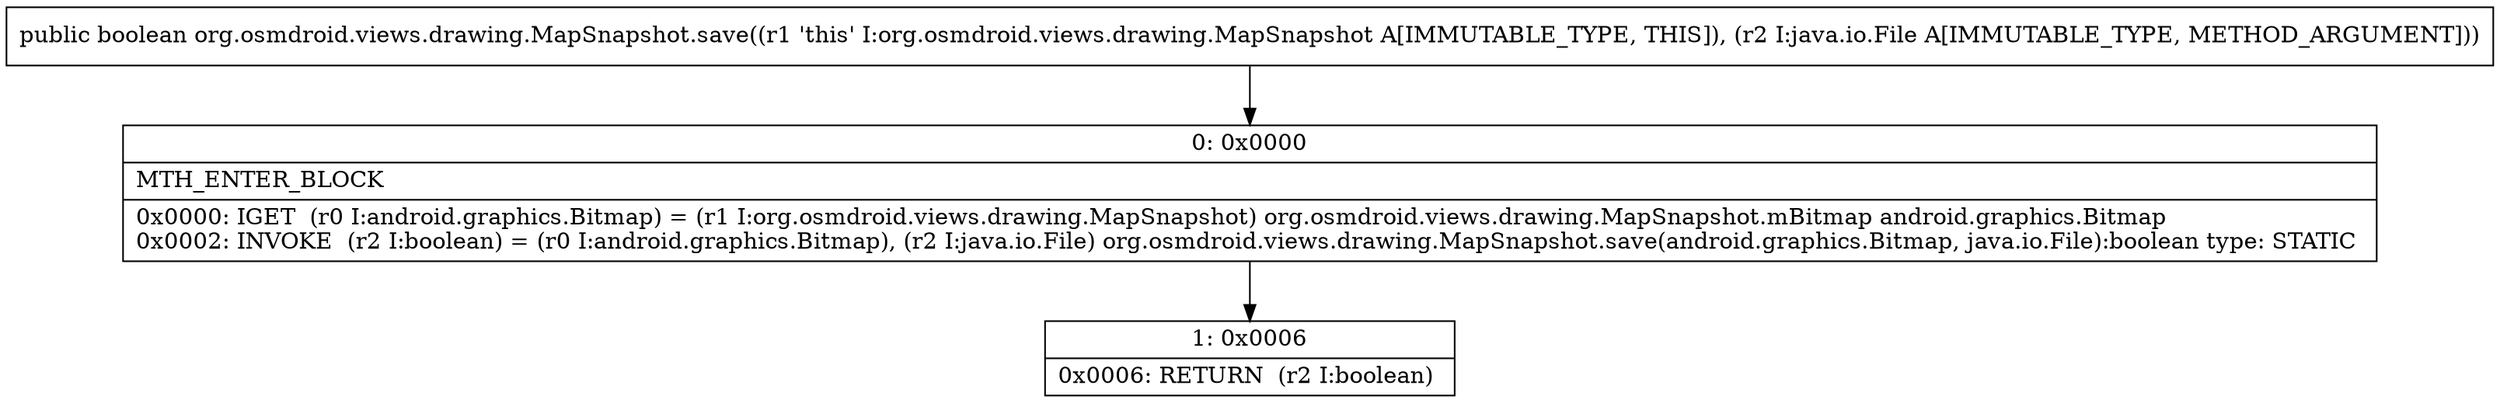 digraph "CFG fororg.osmdroid.views.drawing.MapSnapshot.save(Ljava\/io\/File;)Z" {
Node_0 [shape=record,label="{0\:\ 0x0000|MTH_ENTER_BLOCK\l|0x0000: IGET  (r0 I:android.graphics.Bitmap) = (r1 I:org.osmdroid.views.drawing.MapSnapshot) org.osmdroid.views.drawing.MapSnapshot.mBitmap android.graphics.Bitmap \l0x0002: INVOKE  (r2 I:boolean) = (r0 I:android.graphics.Bitmap), (r2 I:java.io.File) org.osmdroid.views.drawing.MapSnapshot.save(android.graphics.Bitmap, java.io.File):boolean type: STATIC \l}"];
Node_1 [shape=record,label="{1\:\ 0x0006|0x0006: RETURN  (r2 I:boolean) \l}"];
MethodNode[shape=record,label="{public boolean org.osmdroid.views.drawing.MapSnapshot.save((r1 'this' I:org.osmdroid.views.drawing.MapSnapshot A[IMMUTABLE_TYPE, THIS]), (r2 I:java.io.File A[IMMUTABLE_TYPE, METHOD_ARGUMENT])) }"];
MethodNode -> Node_0;
Node_0 -> Node_1;
}

